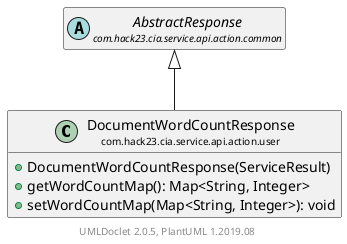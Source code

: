 @startuml
    set namespaceSeparator none
    hide empty fields
    hide empty methods

    class "<size:14>DocumentWordCountResponse\n<size:10>com.hack23.cia.service.api.action.user" as com.hack23.cia.service.api.action.user.DocumentWordCountResponse [[DocumentWordCountResponse.html]] {
        +DocumentWordCountResponse(ServiceResult)
        +getWordCountMap(): Map<String, Integer>
        +setWordCountMap(Map<String, Integer>): void
    }

    abstract class "<size:14>AbstractResponse\n<size:10>com.hack23.cia.service.api.action.common" as com.hack23.cia.service.api.action.common.AbstractResponse [[../common/AbstractResponse.html]]

    com.hack23.cia.service.api.action.common.AbstractResponse <|-- com.hack23.cia.service.api.action.user.DocumentWordCountResponse

    center footer UMLDoclet 2.0.5, PlantUML 1.2019.08
@enduml
